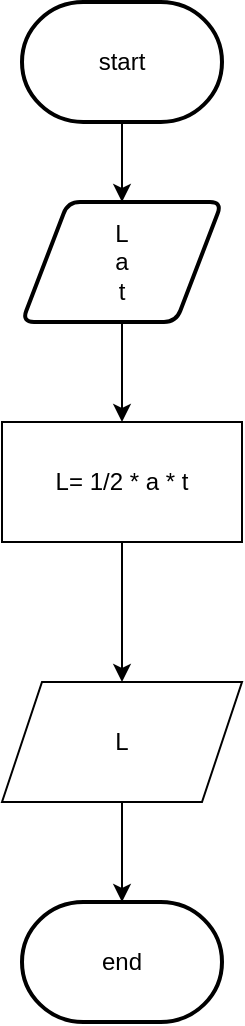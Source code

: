 <mxfile version="22.0.8" type="github">
  <diagram name="Page-1" id="BWBzjvvz_oDGt4SH2R3N">
    <mxGraphModel dx="880" dy="422" grid="1" gridSize="10" guides="1" tooltips="1" connect="1" arrows="1" fold="1" page="1" pageScale="1" pageWidth="850" pageHeight="1100" math="0" shadow="0">
      <root>
        <mxCell id="0" />
        <mxCell id="1" parent="0" />
        <mxCell id="mH3B00T1S7rrDnlneSWI-8" value="" style="edgeStyle=orthogonalEdgeStyle;rounded=0;orthogonalLoop=1;jettySize=auto;html=1;" edge="1" parent="1" source="mH3B00T1S7rrDnlneSWI-2" target="mH3B00T1S7rrDnlneSWI-3">
          <mxGeometry relative="1" as="geometry" />
        </mxCell>
        <mxCell id="mH3B00T1S7rrDnlneSWI-2" value="&lt;div&gt;L&lt;/div&gt;&lt;div&gt;a&lt;/div&gt;&lt;div&gt;t&lt;br&gt;&lt;/div&gt;" style="shape=parallelogram;html=1;strokeWidth=2;perimeter=parallelogramPerimeter;whiteSpace=wrap;rounded=1;arcSize=12;size=0.23;" vertex="1" parent="1">
          <mxGeometry x="375" y="120" width="100" height="60" as="geometry" />
        </mxCell>
        <mxCell id="mH3B00T1S7rrDnlneSWI-9" value="" style="edgeStyle=orthogonalEdgeStyle;rounded=0;orthogonalLoop=1;jettySize=auto;html=1;" edge="1" parent="1" source="mH3B00T1S7rrDnlneSWI-3" target="mH3B00T1S7rrDnlneSWI-4">
          <mxGeometry relative="1" as="geometry" />
        </mxCell>
        <mxCell id="mH3B00T1S7rrDnlneSWI-3" value="L= 1/2 * a * t" style="rounded=0;whiteSpace=wrap;html=1;" vertex="1" parent="1">
          <mxGeometry x="365" y="230" width="120" height="60" as="geometry" />
        </mxCell>
        <mxCell id="mH3B00T1S7rrDnlneSWI-10" value="" style="edgeStyle=orthogonalEdgeStyle;rounded=0;orthogonalLoop=1;jettySize=auto;html=1;" edge="1" parent="1" source="mH3B00T1S7rrDnlneSWI-4" target="mH3B00T1S7rrDnlneSWI-6">
          <mxGeometry relative="1" as="geometry" />
        </mxCell>
        <mxCell id="mH3B00T1S7rrDnlneSWI-4" value="L" style="shape=parallelogram;perimeter=parallelogramPerimeter;whiteSpace=wrap;html=1;fixedSize=1;" vertex="1" parent="1">
          <mxGeometry x="365" y="360" width="120" height="60" as="geometry" />
        </mxCell>
        <mxCell id="mH3B00T1S7rrDnlneSWI-7" value="" style="edgeStyle=orthogonalEdgeStyle;rounded=0;orthogonalLoop=1;jettySize=auto;html=1;" edge="1" parent="1" source="mH3B00T1S7rrDnlneSWI-5" target="mH3B00T1S7rrDnlneSWI-2">
          <mxGeometry relative="1" as="geometry" />
        </mxCell>
        <mxCell id="mH3B00T1S7rrDnlneSWI-5" value="start" style="strokeWidth=2;html=1;shape=mxgraph.flowchart.terminator;whiteSpace=wrap;" vertex="1" parent="1">
          <mxGeometry x="375" y="20" width="100" height="60" as="geometry" />
        </mxCell>
        <mxCell id="mH3B00T1S7rrDnlneSWI-6" value="end" style="strokeWidth=2;html=1;shape=mxgraph.flowchart.terminator;whiteSpace=wrap;" vertex="1" parent="1">
          <mxGeometry x="375" y="470" width="100" height="60" as="geometry" />
        </mxCell>
      </root>
    </mxGraphModel>
  </diagram>
</mxfile>
